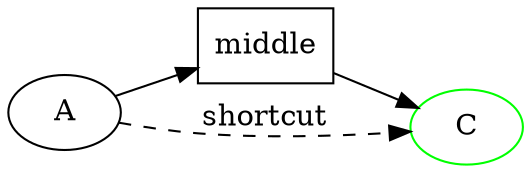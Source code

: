 digraph my_graph {
  rankdir = "LR"
  B [shape = "box", label = "middle"]
  node [shape = "ellipse"]
  A -> B
  node [color = "green"]
  A -> C [style = "dashed", label = "shortcut"]
  B -> C
}
